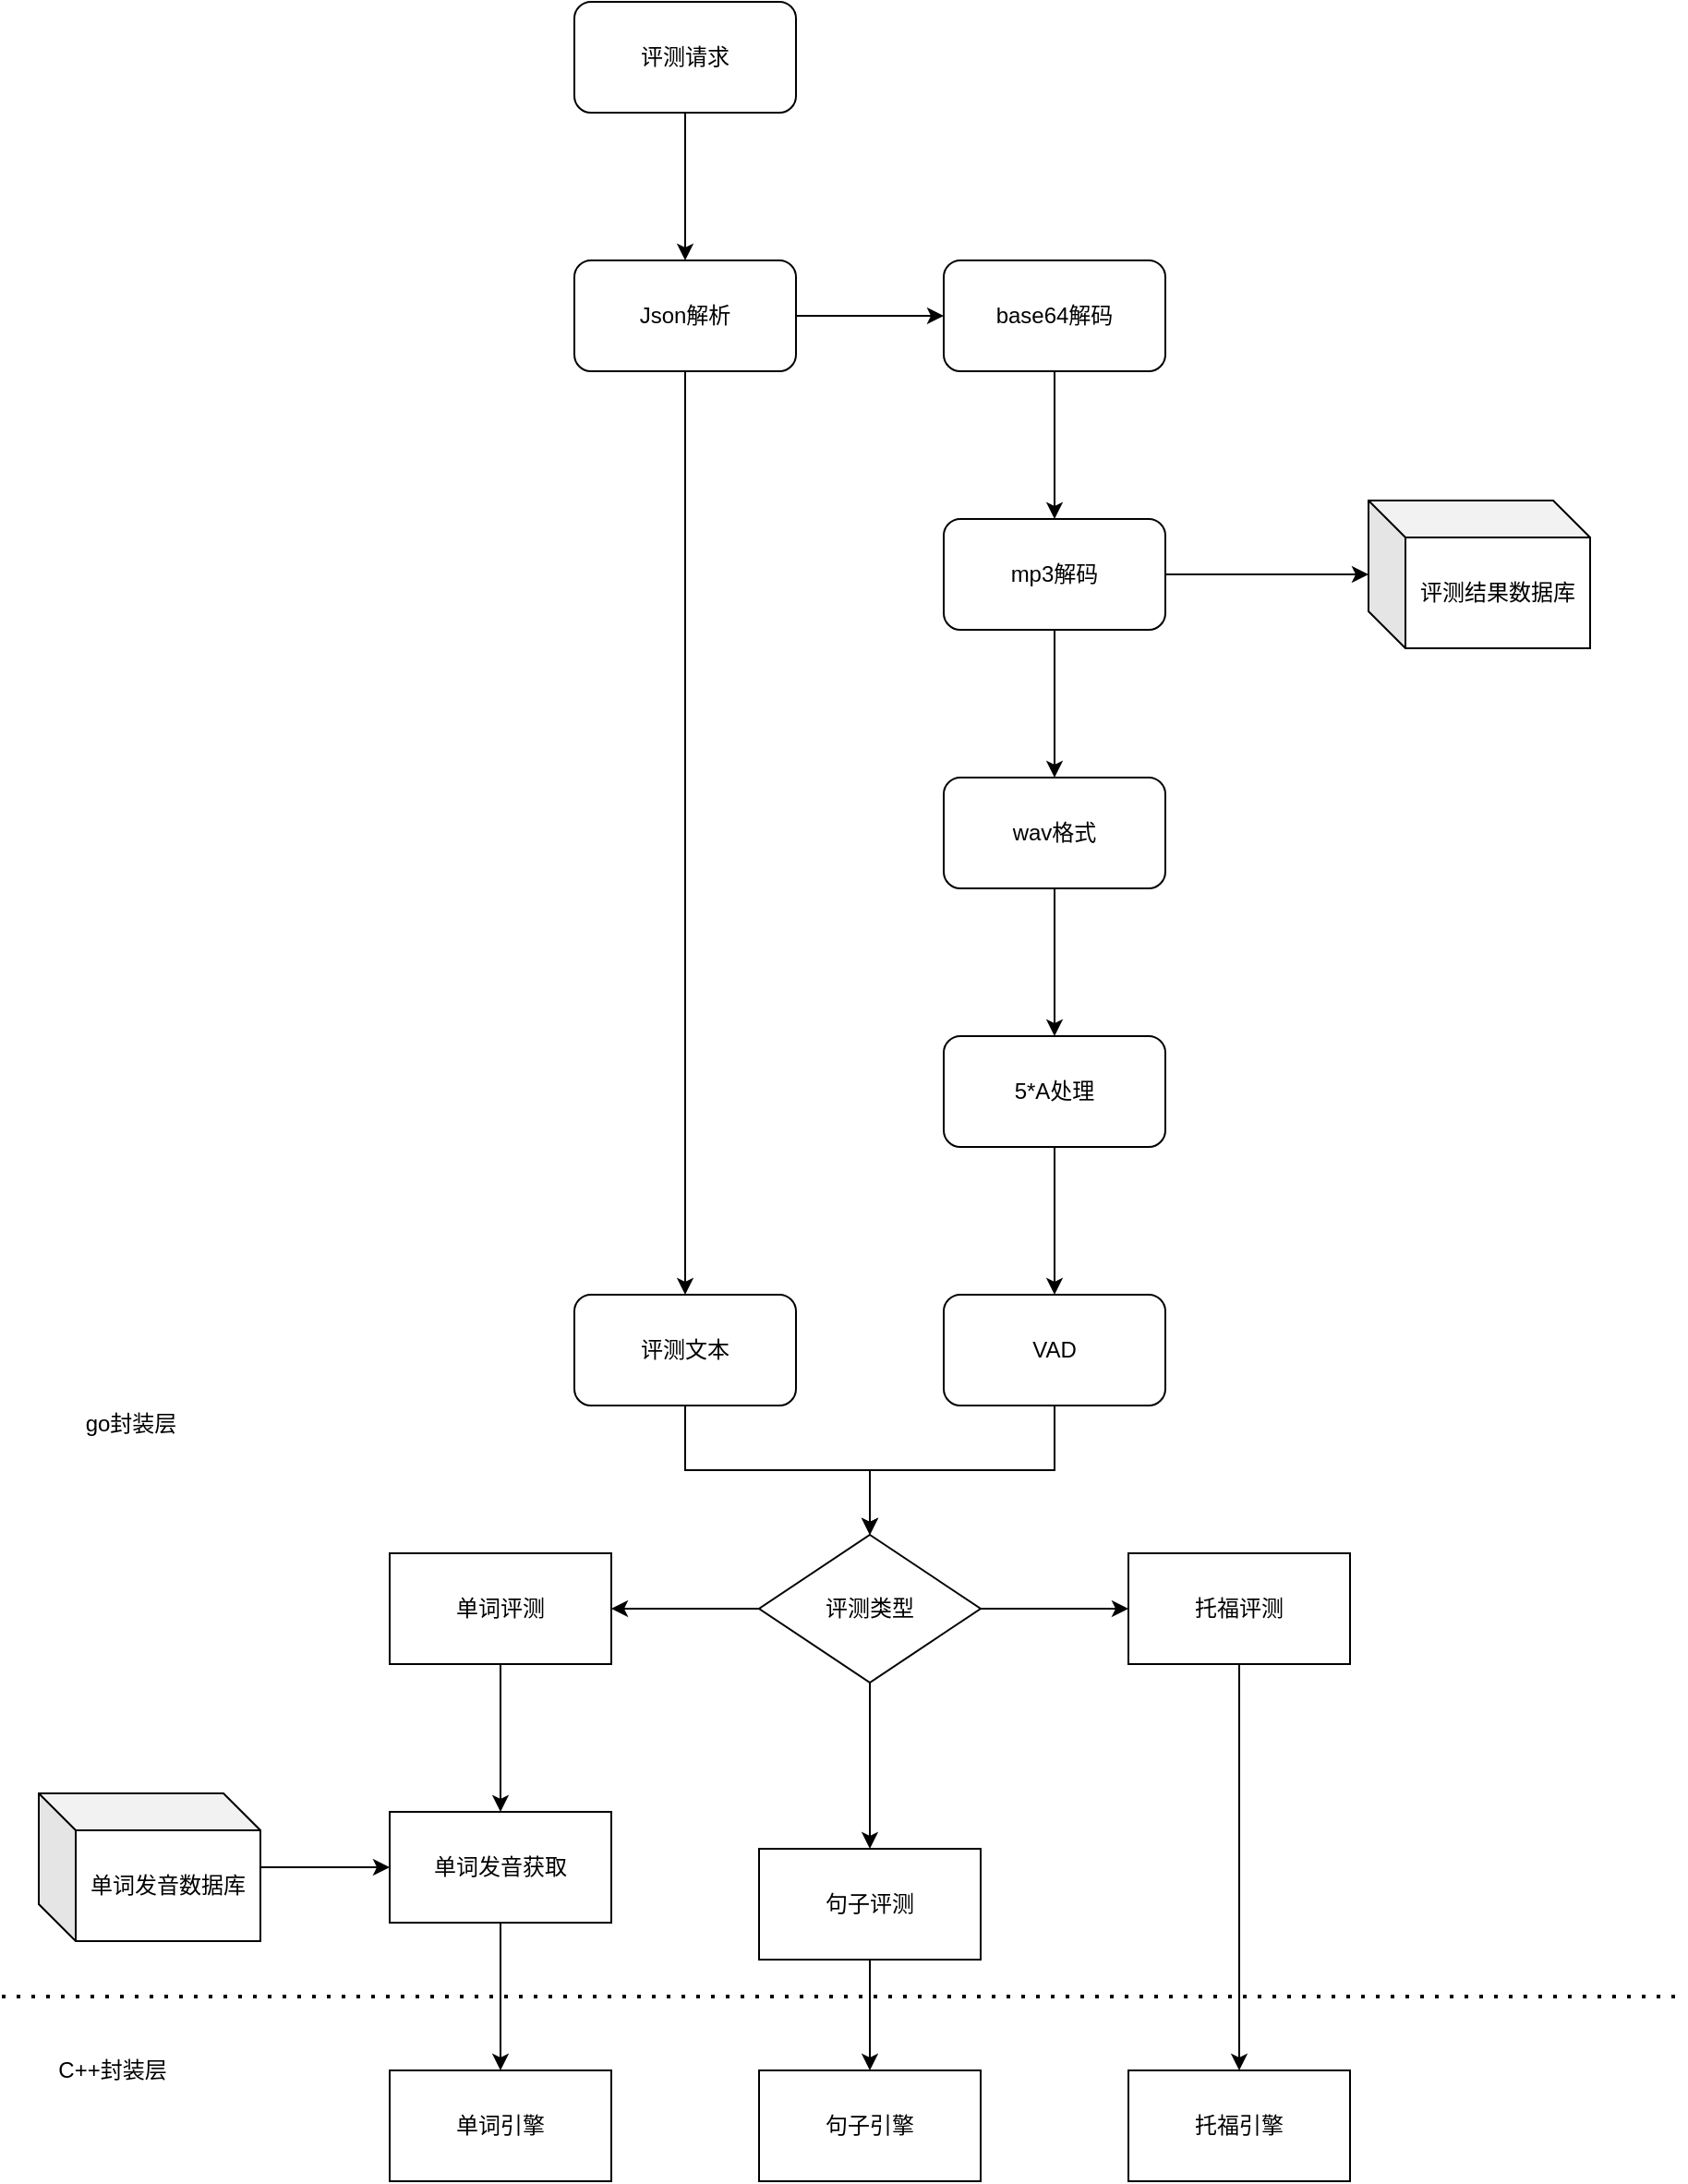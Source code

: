 <mxfile version="14.6.13" type="github">
  <diagram id="GKwxY_lBK4zhZFqIIOxg" name="Page-1">
    <mxGraphModel dx="4850" dy="836" grid="1" gridSize="10" guides="1" tooltips="1" connect="1" arrows="1" fold="1" page="1" pageScale="1" pageWidth="3300" pageHeight="4681" math="0" shadow="0">
      <root>
        <mxCell id="0" />
        <mxCell id="1" parent="0" />
        <mxCell id="vqaIO9CHBxHanWcZBEk2-3" value="" style="edgeStyle=orthogonalEdgeStyle;rounded=0;orthogonalLoop=1;jettySize=auto;html=1;" edge="1" parent="1" source="vqaIO9CHBxHanWcZBEk2-1" target="vqaIO9CHBxHanWcZBEk2-2">
          <mxGeometry relative="1" as="geometry" />
        </mxCell>
        <mxCell id="vqaIO9CHBxHanWcZBEk2-1" value="评测请求" style="rounded=1;whiteSpace=wrap;html=1;" vertex="1" parent="1">
          <mxGeometry x="310" y="190" width="120" height="60" as="geometry" />
        </mxCell>
        <mxCell id="vqaIO9CHBxHanWcZBEk2-5" value="" style="edgeStyle=orthogonalEdgeStyle;rounded=0;orthogonalLoop=1;jettySize=auto;html=1;" edge="1" parent="1" source="vqaIO9CHBxHanWcZBEk2-2" target="vqaIO9CHBxHanWcZBEk2-4">
          <mxGeometry relative="1" as="geometry" />
        </mxCell>
        <mxCell id="vqaIO9CHBxHanWcZBEk2-18" value="" style="edgeStyle=orthogonalEdgeStyle;rounded=0;orthogonalLoop=1;jettySize=auto;html=1;" edge="1" parent="1" source="vqaIO9CHBxHanWcZBEk2-2" target="vqaIO9CHBxHanWcZBEk2-17">
          <mxGeometry relative="1" as="geometry" />
        </mxCell>
        <mxCell id="vqaIO9CHBxHanWcZBEk2-2" value="Json解析" style="whiteSpace=wrap;html=1;rounded=1;" vertex="1" parent="1">
          <mxGeometry x="310" y="330" width="120" height="60" as="geometry" />
        </mxCell>
        <mxCell id="vqaIO9CHBxHanWcZBEk2-7" value="" style="edgeStyle=orthogonalEdgeStyle;rounded=0;orthogonalLoop=1;jettySize=auto;html=1;" edge="1" parent="1" source="vqaIO9CHBxHanWcZBEk2-4" target="vqaIO9CHBxHanWcZBEk2-6">
          <mxGeometry relative="1" as="geometry" />
        </mxCell>
        <mxCell id="vqaIO9CHBxHanWcZBEk2-4" value="base64解码" style="rounded=1;whiteSpace=wrap;html=1;" vertex="1" parent="1">
          <mxGeometry x="510" y="330" width="120" height="60" as="geometry" />
        </mxCell>
        <mxCell id="vqaIO9CHBxHanWcZBEk2-9" style="edgeStyle=orthogonalEdgeStyle;rounded=0;orthogonalLoop=1;jettySize=auto;html=1;" edge="1" parent="1" source="vqaIO9CHBxHanWcZBEk2-6" target="vqaIO9CHBxHanWcZBEk2-8">
          <mxGeometry relative="1" as="geometry" />
        </mxCell>
        <mxCell id="vqaIO9CHBxHanWcZBEk2-12" value="" style="edgeStyle=orthogonalEdgeStyle;rounded=0;orthogonalLoop=1;jettySize=auto;html=1;" edge="1" parent="1" source="vqaIO9CHBxHanWcZBEk2-6" target="vqaIO9CHBxHanWcZBEk2-11">
          <mxGeometry relative="1" as="geometry" />
        </mxCell>
        <mxCell id="vqaIO9CHBxHanWcZBEk2-6" value="mp3解码" style="whiteSpace=wrap;html=1;rounded=1;" vertex="1" parent="1">
          <mxGeometry x="510" y="470" width="120" height="60" as="geometry" />
        </mxCell>
        <mxCell id="vqaIO9CHBxHanWcZBEk2-8" value="评测结果数据库" style="shape=cube;whiteSpace=wrap;html=1;boundedLbl=1;backgroundOutline=1;darkOpacity=0.05;darkOpacity2=0.1;" vertex="1" parent="1">
          <mxGeometry x="740" y="460" width="120" height="80" as="geometry" />
        </mxCell>
        <mxCell id="vqaIO9CHBxHanWcZBEk2-10" value="" style="endArrow=none;dashed=1;html=1;dashPattern=1 3;strokeWidth=2;" edge="1" parent="1">
          <mxGeometry width="50" height="50" relative="1" as="geometry">
            <mxPoint y="1270" as="sourcePoint" />
            <mxPoint x="910" y="1270" as="targetPoint" />
          </mxGeometry>
        </mxCell>
        <mxCell id="vqaIO9CHBxHanWcZBEk2-14" value="" style="edgeStyle=orthogonalEdgeStyle;rounded=0;orthogonalLoop=1;jettySize=auto;html=1;" edge="1" parent="1" source="vqaIO9CHBxHanWcZBEk2-11" target="vqaIO9CHBxHanWcZBEk2-13">
          <mxGeometry relative="1" as="geometry" />
        </mxCell>
        <mxCell id="vqaIO9CHBxHanWcZBEk2-11" value="wav格式" style="whiteSpace=wrap;html=1;rounded=1;" vertex="1" parent="1">
          <mxGeometry x="510" y="610" width="120" height="60" as="geometry" />
        </mxCell>
        <mxCell id="vqaIO9CHBxHanWcZBEk2-16" value="" style="edgeStyle=orthogonalEdgeStyle;rounded=0;orthogonalLoop=1;jettySize=auto;html=1;" edge="1" parent="1" source="vqaIO9CHBxHanWcZBEk2-13" target="vqaIO9CHBxHanWcZBEk2-15">
          <mxGeometry relative="1" as="geometry" />
        </mxCell>
        <mxCell id="vqaIO9CHBxHanWcZBEk2-13" value="5*A处理" style="whiteSpace=wrap;html=1;rounded=1;" vertex="1" parent="1">
          <mxGeometry x="510" y="750" width="120" height="60" as="geometry" />
        </mxCell>
        <mxCell id="vqaIO9CHBxHanWcZBEk2-21" style="edgeStyle=orthogonalEdgeStyle;rounded=0;orthogonalLoop=1;jettySize=auto;html=1;entryX=0.5;entryY=0;entryDx=0;entryDy=0;" edge="1" parent="1" source="vqaIO9CHBxHanWcZBEk2-15" target="vqaIO9CHBxHanWcZBEk2-19">
          <mxGeometry relative="1" as="geometry" />
        </mxCell>
        <mxCell id="vqaIO9CHBxHanWcZBEk2-15" value="VAD" style="whiteSpace=wrap;html=1;rounded=1;" vertex="1" parent="1">
          <mxGeometry x="510" y="890" width="120" height="60" as="geometry" />
        </mxCell>
        <mxCell id="vqaIO9CHBxHanWcZBEk2-20" style="edgeStyle=orthogonalEdgeStyle;rounded=0;orthogonalLoop=1;jettySize=auto;html=1;entryX=0.5;entryY=0;entryDx=0;entryDy=0;" edge="1" parent="1" source="vqaIO9CHBxHanWcZBEk2-17" target="vqaIO9CHBxHanWcZBEk2-19">
          <mxGeometry relative="1" as="geometry" />
        </mxCell>
        <mxCell id="vqaIO9CHBxHanWcZBEk2-17" value="评测文本" style="whiteSpace=wrap;html=1;rounded=1;" vertex="1" parent="1">
          <mxGeometry x="310" y="890" width="120" height="60" as="geometry" />
        </mxCell>
        <mxCell id="vqaIO9CHBxHanWcZBEk2-23" value="" style="edgeStyle=orthogonalEdgeStyle;rounded=0;orthogonalLoop=1;jettySize=auto;html=1;" edge="1" parent="1" source="vqaIO9CHBxHanWcZBEk2-19" target="vqaIO9CHBxHanWcZBEk2-22">
          <mxGeometry relative="1" as="geometry" />
        </mxCell>
        <mxCell id="vqaIO9CHBxHanWcZBEk2-25" value="" style="edgeStyle=orthogonalEdgeStyle;rounded=0;orthogonalLoop=1;jettySize=auto;html=1;" edge="1" parent="1" source="vqaIO9CHBxHanWcZBEk2-19" target="vqaIO9CHBxHanWcZBEk2-24">
          <mxGeometry relative="1" as="geometry" />
        </mxCell>
        <mxCell id="vqaIO9CHBxHanWcZBEk2-27" value="" style="edgeStyle=orthogonalEdgeStyle;rounded=0;orthogonalLoop=1;jettySize=auto;html=1;" edge="1" parent="1" source="vqaIO9CHBxHanWcZBEk2-19" target="vqaIO9CHBxHanWcZBEk2-26">
          <mxGeometry relative="1" as="geometry" />
        </mxCell>
        <mxCell id="vqaIO9CHBxHanWcZBEk2-19" value="评测类型" style="rhombus;whiteSpace=wrap;html=1;" vertex="1" parent="1">
          <mxGeometry x="410" y="1020" width="120" height="80" as="geometry" />
        </mxCell>
        <mxCell id="vqaIO9CHBxHanWcZBEk2-31" value="" style="edgeStyle=orthogonalEdgeStyle;rounded=0;orthogonalLoop=1;jettySize=auto;html=1;" edge="1" parent="1" source="vqaIO9CHBxHanWcZBEk2-22" target="vqaIO9CHBxHanWcZBEk2-30">
          <mxGeometry relative="1" as="geometry" />
        </mxCell>
        <mxCell id="vqaIO9CHBxHanWcZBEk2-22" value="单词评测" style="whiteSpace=wrap;html=1;" vertex="1" parent="1">
          <mxGeometry x="210" y="1030" width="120" height="60" as="geometry" />
        </mxCell>
        <mxCell id="vqaIO9CHBxHanWcZBEk2-37" value="" style="edgeStyle=orthogonalEdgeStyle;rounded=0;orthogonalLoop=1;jettySize=auto;html=1;" edge="1" parent="1" source="vqaIO9CHBxHanWcZBEk2-24" target="vqaIO9CHBxHanWcZBEk2-36">
          <mxGeometry relative="1" as="geometry" />
        </mxCell>
        <mxCell id="vqaIO9CHBxHanWcZBEk2-24" value="句子评测" style="whiteSpace=wrap;html=1;" vertex="1" parent="1">
          <mxGeometry x="410" y="1190" width="120" height="60" as="geometry" />
        </mxCell>
        <mxCell id="vqaIO9CHBxHanWcZBEk2-39" value="" style="edgeStyle=orthogonalEdgeStyle;rounded=0;orthogonalLoop=1;jettySize=auto;html=1;" edge="1" parent="1" source="vqaIO9CHBxHanWcZBEk2-26" target="vqaIO9CHBxHanWcZBEk2-38">
          <mxGeometry relative="1" as="geometry" />
        </mxCell>
        <mxCell id="vqaIO9CHBxHanWcZBEk2-26" value="托福评测" style="whiteSpace=wrap;html=1;" vertex="1" parent="1">
          <mxGeometry x="610" y="1030" width="120" height="60" as="geometry" />
        </mxCell>
        <mxCell id="vqaIO9CHBxHanWcZBEk2-35" value="" style="edgeStyle=orthogonalEdgeStyle;rounded=0;orthogonalLoop=1;jettySize=auto;html=1;" edge="1" parent="1" source="vqaIO9CHBxHanWcZBEk2-30" target="vqaIO9CHBxHanWcZBEk2-34">
          <mxGeometry relative="1" as="geometry" />
        </mxCell>
        <mxCell id="vqaIO9CHBxHanWcZBEk2-30" value="单词发音获取" style="whiteSpace=wrap;html=1;" vertex="1" parent="1">
          <mxGeometry x="210" y="1170" width="120" height="60" as="geometry" />
        </mxCell>
        <mxCell id="vqaIO9CHBxHanWcZBEk2-32" value="go封装层" style="text;html=1;strokeColor=none;fillColor=none;align=center;verticalAlign=middle;whiteSpace=wrap;rounded=0;" vertex="1" parent="1">
          <mxGeometry x="10" y="950" width="120" height="20" as="geometry" />
        </mxCell>
        <mxCell id="vqaIO9CHBxHanWcZBEk2-33" value="C++封装层" style="text;html=1;strokeColor=none;fillColor=none;align=center;verticalAlign=middle;whiteSpace=wrap;rounded=0;" vertex="1" parent="1">
          <mxGeometry y="1300" width="120" height="20" as="geometry" />
        </mxCell>
        <mxCell id="vqaIO9CHBxHanWcZBEk2-34" value="单词引擎" style="whiteSpace=wrap;html=1;" vertex="1" parent="1">
          <mxGeometry x="210" y="1310" width="120" height="60" as="geometry" />
        </mxCell>
        <mxCell id="vqaIO9CHBxHanWcZBEk2-36" value="句子引擎" style="whiteSpace=wrap;html=1;" vertex="1" parent="1">
          <mxGeometry x="410" y="1310" width="120" height="60" as="geometry" />
        </mxCell>
        <mxCell id="vqaIO9CHBxHanWcZBEk2-38" value="托福引擎" style="whiteSpace=wrap;html=1;" vertex="1" parent="1">
          <mxGeometry x="610" y="1310" width="120" height="60" as="geometry" />
        </mxCell>
        <mxCell id="vqaIO9CHBxHanWcZBEk2-41" style="edgeStyle=orthogonalEdgeStyle;rounded=0;orthogonalLoop=1;jettySize=auto;html=1;entryX=0;entryY=0.5;entryDx=0;entryDy=0;" edge="1" parent="1" source="vqaIO9CHBxHanWcZBEk2-40" target="vqaIO9CHBxHanWcZBEk2-30">
          <mxGeometry relative="1" as="geometry" />
        </mxCell>
        <mxCell id="vqaIO9CHBxHanWcZBEk2-40" value="单词发音数据库" style="shape=cube;whiteSpace=wrap;html=1;boundedLbl=1;backgroundOutline=1;darkOpacity=0.05;darkOpacity2=0.1;" vertex="1" parent="1">
          <mxGeometry x="20" y="1160" width="120" height="80" as="geometry" />
        </mxCell>
      </root>
    </mxGraphModel>
  </diagram>
</mxfile>
